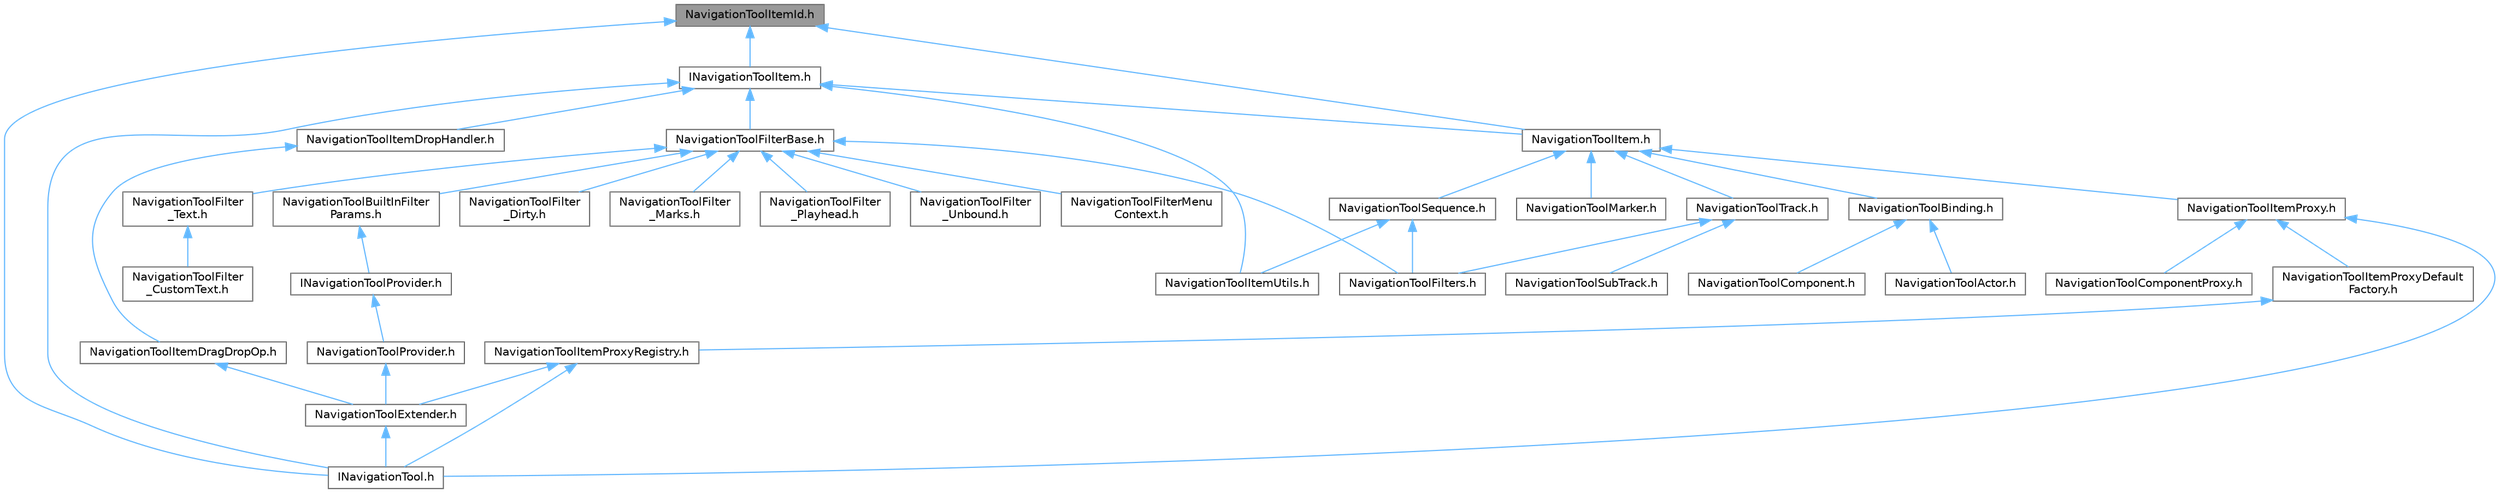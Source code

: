 digraph "NavigationToolItemId.h"
{
 // INTERACTIVE_SVG=YES
 // LATEX_PDF_SIZE
  bgcolor="transparent";
  edge [fontname=Helvetica,fontsize=10,labelfontname=Helvetica,labelfontsize=10];
  node [fontname=Helvetica,fontsize=10,shape=box,height=0.2,width=0.4];
  Node1 [id="Node000001",label="NavigationToolItemId.h",height=0.2,width=0.4,color="gray40", fillcolor="grey60", style="filled", fontcolor="black",tooltip=" "];
  Node1 -> Node2 [id="edge1_Node000001_Node000002",dir="back",color="steelblue1",style="solid",tooltip=" "];
  Node2 [id="Node000002",label="INavigationTool.h",height=0.2,width=0.4,color="grey40", fillcolor="white", style="filled",URL="$df/d66/INavigationTool_8h.html",tooltip=" "];
  Node1 -> Node3 [id="edge2_Node000001_Node000003",dir="back",color="steelblue1",style="solid",tooltip=" "];
  Node3 [id="Node000003",label="INavigationToolItem.h",height=0.2,width=0.4,color="grey40", fillcolor="white", style="filled",URL="$d8/d5d/INavigationToolItem_8h.html",tooltip=" "];
  Node3 -> Node2 [id="edge3_Node000003_Node000002",dir="back",color="steelblue1",style="solid",tooltip=" "];
  Node3 -> Node4 [id="edge4_Node000003_Node000004",dir="back",color="steelblue1",style="solid",tooltip=" "];
  Node4 [id="Node000004",label="NavigationToolFilterBase.h",height=0.2,width=0.4,color="grey40", fillcolor="white", style="filled",URL="$d6/d34/NavigationToolFilterBase_8h.html",tooltip=" "];
  Node4 -> Node5 [id="edge5_Node000004_Node000005",dir="back",color="steelblue1",style="solid",tooltip=" "];
  Node5 [id="Node000005",label="NavigationToolBuiltInFilter\lParams.h",height=0.2,width=0.4,color="grey40", fillcolor="white", style="filled",URL="$da/d7f/NavigationToolBuiltInFilterParams_8h.html",tooltip=" "];
  Node5 -> Node6 [id="edge6_Node000005_Node000006",dir="back",color="steelblue1",style="solid",tooltip=" "];
  Node6 [id="Node000006",label="INavigationToolProvider.h",height=0.2,width=0.4,color="grey40", fillcolor="white", style="filled",URL="$d0/d2b/INavigationToolProvider_8h.html",tooltip=" "];
  Node6 -> Node7 [id="edge7_Node000006_Node000007",dir="back",color="steelblue1",style="solid",tooltip=" "];
  Node7 [id="Node000007",label="NavigationToolProvider.h",height=0.2,width=0.4,color="grey40", fillcolor="white", style="filled",URL="$d9/db0/NavigationToolProvider_8h.html",tooltip=" "];
  Node7 -> Node8 [id="edge8_Node000007_Node000008",dir="back",color="steelblue1",style="solid",tooltip=" "];
  Node8 [id="Node000008",label="NavigationToolExtender.h",height=0.2,width=0.4,color="grey40", fillcolor="white", style="filled",URL="$d6/dbe/NavigationToolExtender_8h.html",tooltip=" "];
  Node8 -> Node2 [id="edge9_Node000008_Node000002",dir="back",color="steelblue1",style="solid",tooltip=" "];
  Node4 -> Node9 [id="edge10_Node000004_Node000009",dir="back",color="steelblue1",style="solid",tooltip=" "];
  Node9 [id="Node000009",label="NavigationToolFilterMenu\lContext.h",height=0.2,width=0.4,color="grey40", fillcolor="white", style="filled",URL="$d3/d52/NavigationToolFilterMenuContext_8h.html",tooltip=" "];
  Node4 -> Node10 [id="edge11_Node000004_Node000010",dir="back",color="steelblue1",style="solid",tooltip=" "];
  Node10 [id="Node000010",label="NavigationToolFilter\l_Dirty.h",height=0.2,width=0.4,color="grey40", fillcolor="white", style="filled",URL="$d9/df7/NavigationToolFilter__Dirty_8h.html",tooltip=" "];
  Node4 -> Node11 [id="edge12_Node000004_Node000011",dir="back",color="steelblue1",style="solid",tooltip=" "];
  Node11 [id="Node000011",label="NavigationToolFilter\l_Marks.h",height=0.2,width=0.4,color="grey40", fillcolor="white", style="filled",URL="$db/d15/NavigationToolFilter__Marks_8h.html",tooltip=" "];
  Node4 -> Node12 [id="edge13_Node000004_Node000012",dir="back",color="steelblue1",style="solid",tooltip=" "];
  Node12 [id="Node000012",label="NavigationToolFilter\l_Playhead.h",height=0.2,width=0.4,color="grey40", fillcolor="white", style="filled",URL="$df/da2/NavigationToolFilter__Playhead_8h.html",tooltip=" "];
  Node4 -> Node13 [id="edge14_Node000004_Node000013",dir="back",color="steelblue1",style="solid",tooltip=" "];
  Node13 [id="Node000013",label="NavigationToolFilter\l_Text.h",height=0.2,width=0.4,color="grey40", fillcolor="white", style="filled",URL="$d2/db8/NavigationToolFilter__Text_8h.html",tooltip=" "];
  Node13 -> Node14 [id="edge15_Node000013_Node000014",dir="back",color="steelblue1",style="solid",tooltip=" "];
  Node14 [id="Node000014",label="NavigationToolFilter\l_CustomText.h",height=0.2,width=0.4,color="grey40", fillcolor="white", style="filled",URL="$d5/d4b/NavigationToolFilter__CustomText_8h.html",tooltip=" "];
  Node4 -> Node15 [id="edge16_Node000004_Node000015",dir="back",color="steelblue1",style="solid",tooltip=" "];
  Node15 [id="Node000015",label="NavigationToolFilter\l_Unbound.h",height=0.2,width=0.4,color="grey40", fillcolor="white", style="filled",URL="$df/da4/NavigationToolFilter__Unbound_8h.html",tooltip=" "];
  Node4 -> Node16 [id="edge17_Node000004_Node000016",dir="back",color="steelblue1",style="solid",tooltip=" "];
  Node16 [id="Node000016",label="NavigationToolFilters.h",height=0.2,width=0.4,color="grey40", fillcolor="white", style="filled",URL="$db/dbd/NavigationToolFilters_8h.html",tooltip=" "];
  Node3 -> Node17 [id="edge18_Node000003_Node000017",dir="back",color="steelblue1",style="solid",tooltip=" "];
  Node17 [id="Node000017",label="NavigationToolItem.h",height=0.2,width=0.4,color="grey40", fillcolor="white", style="filled",URL="$db/daa/NavigationToolItem_8h.html",tooltip=" "];
  Node17 -> Node18 [id="edge19_Node000017_Node000018",dir="back",color="steelblue1",style="solid",tooltip=" "];
  Node18 [id="Node000018",label="NavigationToolBinding.h",height=0.2,width=0.4,color="grey40", fillcolor="white", style="filled",URL="$d0/db5/NavigationToolBinding_8h.html",tooltip=" "];
  Node18 -> Node19 [id="edge20_Node000018_Node000019",dir="back",color="steelblue1",style="solid",tooltip=" "];
  Node19 [id="Node000019",label="NavigationToolActor.h",height=0.2,width=0.4,color="grey40", fillcolor="white", style="filled",URL="$d6/da8/NavigationToolActor_8h.html",tooltip=" "];
  Node18 -> Node20 [id="edge21_Node000018_Node000020",dir="back",color="steelblue1",style="solid",tooltip=" "];
  Node20 [id="Node000020",label="NavigationToolComponent.h",height=0.2,width=0.4,color="grey40", fillcolor="white", style="filled",URL="$d7/dfc/NavigationToolComponent_8h.html",tooltip=" "];
  Node17 -> Node21 [id="edge22_Node000017_Node000021",dir="back",color="steelblue1",style="solid",tooltip=" "];
  Node21 [id="Node000021",label="NavigationToolItemProxy.h",height=0.2,width=0.4,color="grey40", fillcolor="white", style="filled",URL="$d7/d38/NavigationToolItemProxy_8h.html",tooltip=" "];
  Node21 -> Node2 [id="edge23_Node000021_Node000002",dir="back",color="steelblue1",style="solid",tooltip=" "];
  Node21 -> Node22 [id="edge24_Node000021_Node000022",dir="back",color="steelblue1",style="solid",tooltip=" "];
  Node22 [id="Node000022",label="NavigationToolComponentProxy.h",height=0.2,width=0.4,color="grey40", fillcolor="white", style="filled",URL="$d3/dcb/NavigationToolComponentProxy_8h.html",tooltip=" "];
  Node21 -> Node23 [id="edge25_Node000021_Node000023",dir="back",color="steelblue1",style="solid",tooltip=" "];
  Node23 [id="Node000023",label="NavigationToolItemProxyDefault\lFactory.h",height=0.2,width=0.4,color="grey40", fillcolor="white", style="filled",URL="$dc/dff/NavigationToolItemProxyDefaultFactory_8h.html",tooltip=" "];
  Node23 -> Node24 [id="edge26_Node000023_Node000024",dir="back",color="steelblue1",style="solid",tooltip=" "];
  Node24 [id="Node000024",label="NavigationToolItemProxyRegistry.h",height=0.2,width=0.4,color="grey40", fillcolor="white", style="filled",URL="$df/d25/NavigationToolItemProxyRegistry_8h.html",tooltip=" "];
  Node24 -> Node2 [id="edge27_Node000024_Node000002",dir="back",color="steelblue1",style="solid",tooltip=" "];
  Node24 -> Node8 [id="edge28_Node000024_Node000008",dir="back",color="steelblue1",style="solid",tooltip=" "];
  Node17 -> Node25 [id="edge29_Node000017_Node000025",dir="back",color="steelblue1",style="solid",tooltip=" "];
  Node25 [id="Node000025",label="NavigationToolMarker.h",height=0.2,width=0.4,color="grey40", fillcolor="white", style="filled",URL="$dd/d41/NavigationToolMarker_8h.html",tooltip=" "];
  Node17 -> Node26 [id="edge30_Node000017_Node000026",dir="back",color="steelblue1",style="solid",tooltip=" "];
  Node26 [id="Node000026",label="NavigationToolSequence.h",height=0.2,width=0.4,color="grey40", fillcolor="white", style="filled",URL="$d3/d05/NavigationToolSequence_8h.html",tooltip=" "];
  Node26 -> Node16 [id="edge31_Node000026_Node000016",dir="back",color="steelblue1",style="solid",tooltip=" "];
  Node26 -> Node27 [id="edge32_Node000026_Node000027",dir="back",color="steelblue1",style="solid",tooltip=" "];
  Node27 [id="Node000027",label="NavigationToolItemUtils.h",height=0.2,width=0.4,color="grey40", fillcolor="white", style="filled",URL="$d4/d54/NavigationToolItemUtils_8h.html",tooltip=" "];
  Node17 -> Node28 [id="edge33_Node000017_Node000028",dir="back",color="steelblue1",style="solid",tooltip=" "];
  Node28 [id="Node000028",label="NavigationToolTrack.h",height=0.2,width=0.4,color="grey40", fillcolor="white", style="filled",URL="$d8/d98/NavigationToolTrack_8h.html",tooltip=" "];
  Node28 -> Node16 [id="edge34_Node000028_Node000016",dir="back",color="steelblue1",style="solid",tooltip=" "];
  Node28 -> Node29 [id="edge35_Node000028_Node000029",dir="back",color="steelblue1",style="solid",tooltip=" "];
  Node29 [id="Node000029",label="NavigationToolSubTrack.h",height=0.2,width=0.4,color="grey40", fillcolor="white", style="filled",URL="$d4/de1/NavigationToolSubTrack_8h.html",tooltip=" "];
  Node3 -> Node30 [id="edge36_Node000003_Node000030",dir="back",color="steelblue1",style="solid",tooltip=" "];
  Node30 [id="Node000030",label="NavigationToolItemDropHandler.h",height=0.2,width=0.4,color="grey40", fillcolor="white", style="filled",URL="$df/d1e/NavigationToolItemDropHandler_8h.html",tooltip=" "];
  Node30 -> Node31 [id="edge37_Node000030_Node000031",dir="back",color="steelblue1",style="solid",tooltip=" "];
  Node31 [id="Node000031",label="NavigationToolItemDragDropOp.h",height=0.2,width=0.4,color="grey40", fillcolor="white", style="filled",URL="$d5/ddf/NavigationToolItemDragDropOp_8h.html",tooltip=" "];
  Node31 -> Node8 [id="edge38_Node000031_Node000008",dir="back",color="steelblue1",style="solid",tooltip=" "];
  Node3 -> Node27 [id="edge39_Node000003_Node000027",dir="back",color="steelblue1",style="solid",tooltip=" "];
  Node1 -> Node17 [id="edge40_Node000001_Node000017",dir="back",color="steelblue1",style="solid",tooltip=" "];
}

